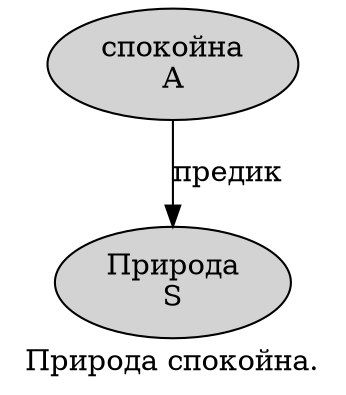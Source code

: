 digraph SENTENCE_2095 {
	graph [label="Природа спокойна."]
	node [style=filled]
		0 [label="Природа
S" color="" fillcolor=lightgray penwidth=1 shape=ellipse]
		1 [label="спокойна
A" color="" fillcolor=lightgray penwidth=1 shape=ellipse]
			1 -> 0 [label="предик"]
}